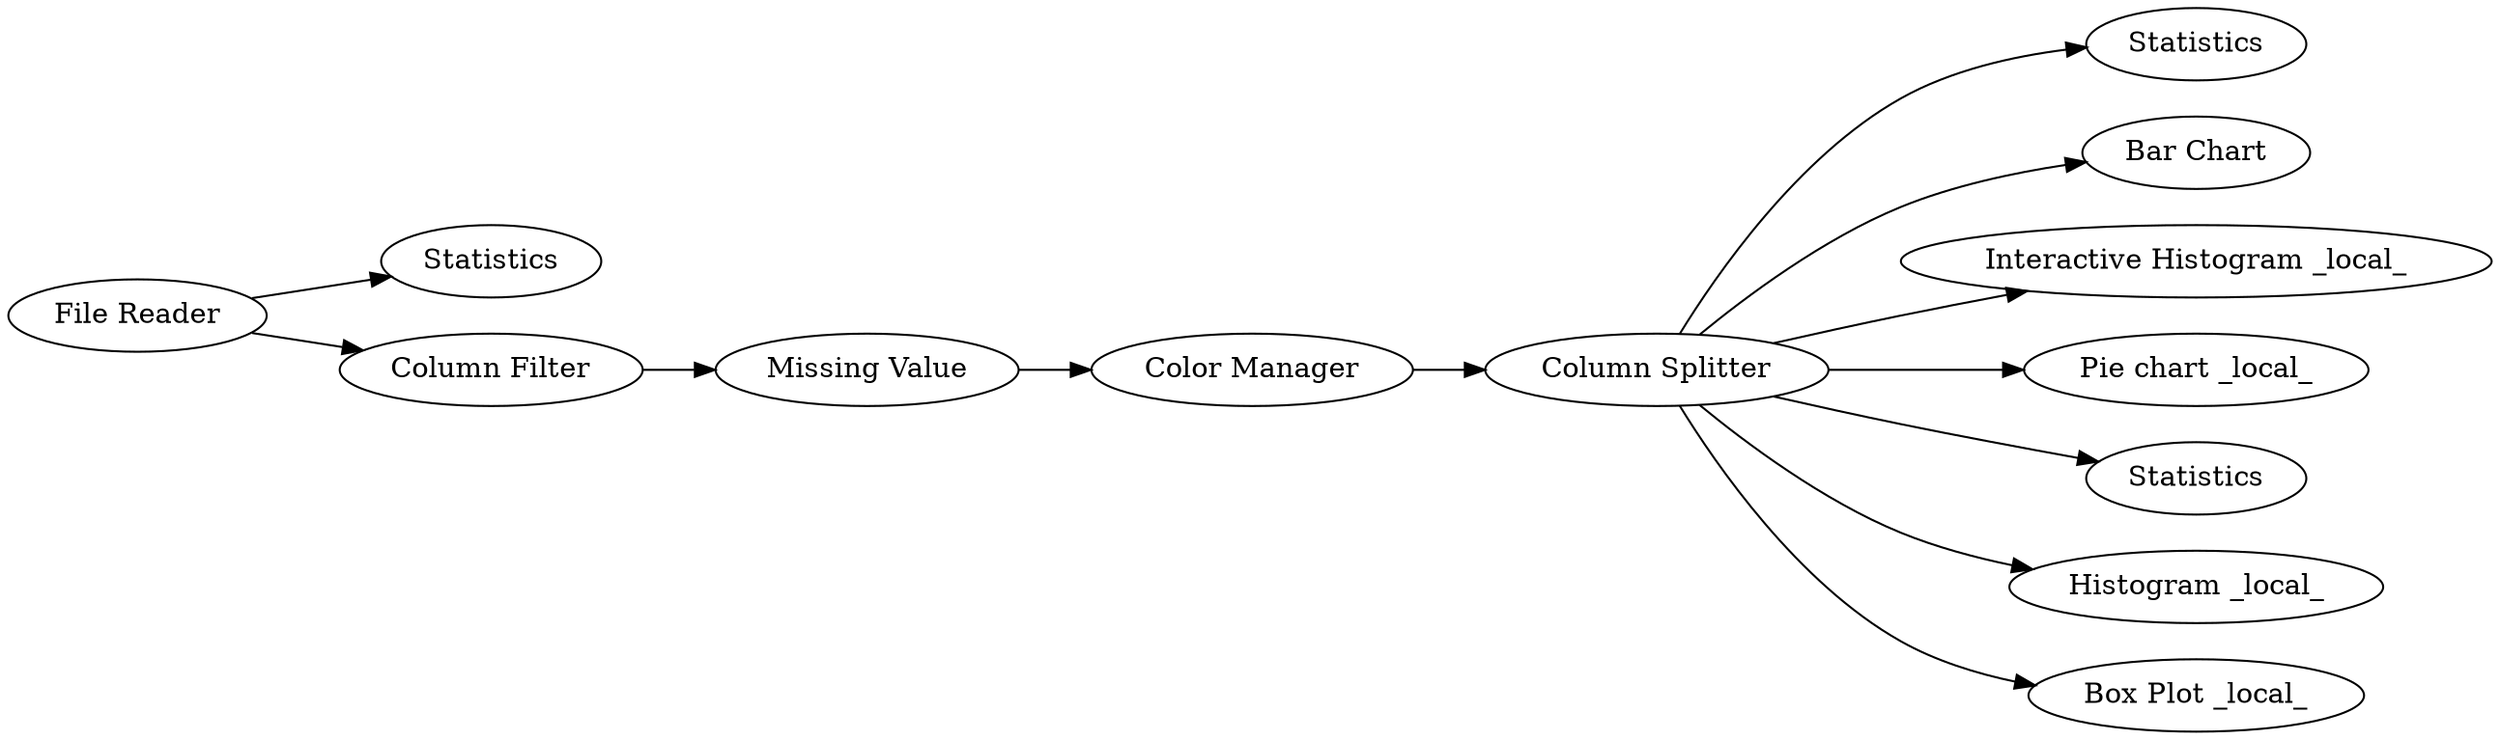 digraph {
	1 [label="File Reader"]
	2 [label=Statistics]
	3 [label="Column Filter"]
	4 [label="Missing Value"]
	5 [label="Color Manager"]
	6 [label="Column Splitter"]
	7 [label=Statistics]
	8 [label="Bar Chart"]
	9 [label="Interactive Histogram _local_"]
	10 [label="Pie chart _local_"]
	11 [label=Statistics]
	12 [label="Histogram _local_"]
	13 [label="Box Plot _local_"]
	1 -> 3
	1 -> 2
	3 -> 4
	4 -> 5
	5 -> 6
	6 -> 7
	6 -> 12
	6 -> 13
	6 -> 10
	6 -> 11
	6 -> 8
	6 -> 9
	rankdir=LR
}
